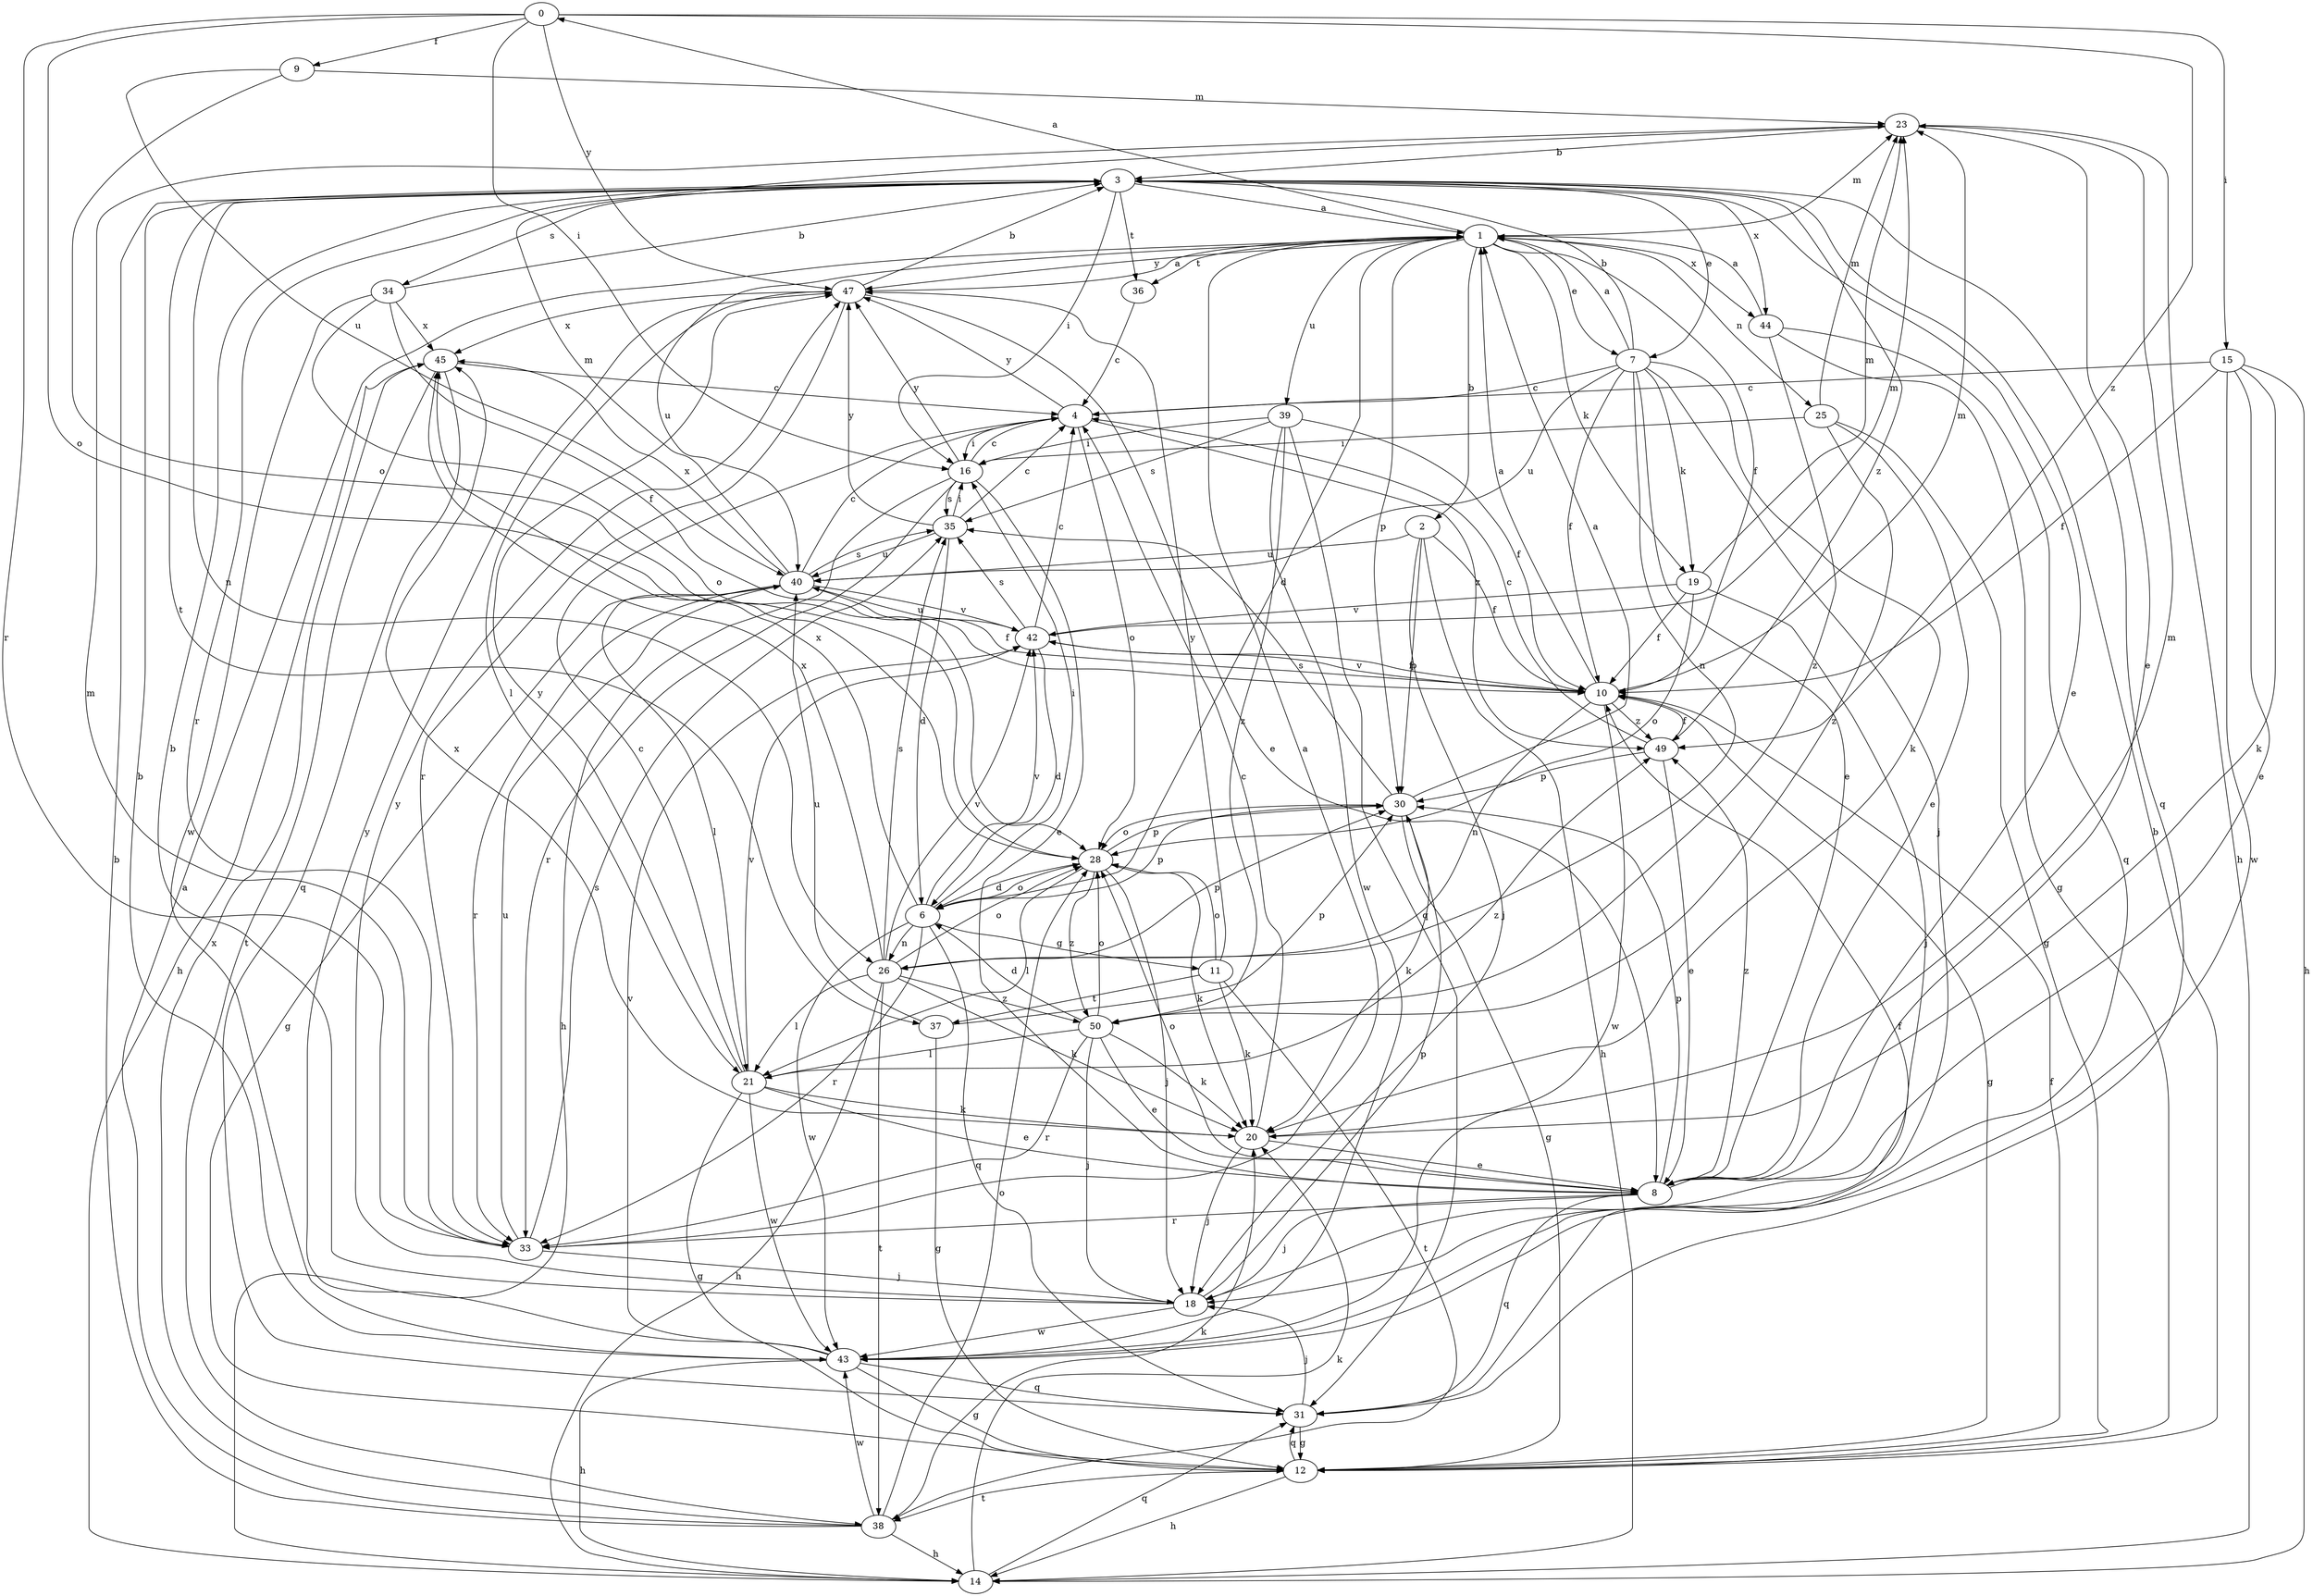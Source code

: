 strict digraph  {
0;
1;
2;
3;
4;
6;
7;
8;
9;
10;
11;
12;
14;
15;
16;
18;
19;
20;
21;
23;
25;
26;
28;
30;
31;
33;
34;
35;
36;
37;
38;
39;
40;
42;
43;
44;
45;
47;
49;
50;
0 -> 9  [label=f];
0 -> 15  [label=i];
0 -> 16  [label=i];
0 -> 28  [label=o];
0 -> 33  [label=r];
0 -> 47  [label=y];
0 -> 49  [label=z];
1 -> 0  [label=a];
1 -> 2  [label=b];
1 -> 6  [label=d];
1 -> 7  [label=e];
1 -> 10  [label=f];
1 -> 19  [label=k];
1 -> 23  [label=m];
1 -> 25  [label=n];
1 -> 30  [label=p];
1 -> 36  [label=t];
1 -> 39  [label=u];
1 -> 40  [label=u];
1 -> 44  [label=x];
1 -> 47  [label=y];
2 -> 10  [label=f];
2 -> 14  [label=h];
2 -> 18  [label=j];
2 -> 30  [label=p];
2 -> 40  [label=u];
3 -> 1  [label=a];
3 -> 7  [label=e];
3 -> 8  [label=e];
3 -> 16  [label=i];
3 -> 26  [label=n];
3 -> 31  [label=q];
3 -> 33  [label=r];
3 -> 34  [label=s];
3 -> 36  [label=t];
3 -> 37  [label=t];
3 -> 44  [label=x];
3 -> 49  [label=z];
4 -> 16  [label=i];
4 -> 28  [label=o];
4 -> 47  [label=y];
4 -> 49  [label=z];
6 -> 11  [label=g];
6 -> 16  [label=i];
6 -> 26  [label=n];
6 -> 28  [label=o];
6 -> 30  [label=p];
6 -> 31  [label=q];
6 -> 33  [label=r];
6 -> 42  [label=v];
6 -> 43  [label=w];
6 -> 45  [label=x];
7 -> 1  [label=a];
7 -> 3  [label=b];
7 -> 4  [label=c];
7 -> 8  [label=e];
7 -> 10  [label=f];
7 -> 18  [label=j];
7 -> 19  [label=k];
7 -> 20  [label=k];
7 -> 26  [label=n];
7 -> 40  [label=u];
8 -> 18  [label=j];
8 -> 28  [label=o];
8 -> 30  [label=p];
8 -> 31  [label=q];
8 -> 33  [label=r];
8 -> 49  [label=z];
9 -> 23  [label=m];
9 -> 28  [label=o];
9 -> 40  [label=u];
10 -> 1  [label=a];
10 -> 12  [label=g];
10 -> 23  [label=m];
10 -> 26  [label=n];
10 -> 42  [label=v];
10 -> 43  [label=w];
10 -> 49  [label=z];
11 -> 20  [label=k];
11 -> 28  [label=o];
11 -> 37  [label=t];
11 -> 38  [label=t];
11 -> 47  [label=y];
12 -> 3  [label=b];
12 -> 10  [label=f];
12 -> 14  [label=h];
12 -> 31  [label=q];
12 -> 38  [label=t];
14 -> 20  [label=k];
14 -> 31  [label=q];
15 -> 4  [label=c];
15 -> 8  [label=e];
15 -> 10  [label=f];
15 -> 14  [label=h];
15 -> 20  [label=k];
15 -> 43  [label=w];
16 -> 4  [label=c];
16 -> 8  [label=e];
16 -> 14  [label=h];
16 -> 33  [label=r];
16 -> 35  [label=s];
16 -> 47  [label=y];
18 -> 3  [label=b];
18 -> 30  [label=p];
18 -> 43  [label=w];
18 -> 47  [label=y];
19 -> 10  [label=f];
19 -> 18  [label=j];
19 -> 23  [label=m];
19 -> 28  [label=o];
19 -> 42  [label=v];
20 -> 4  [label=c];
20 -> 8  [label=e];
20 -> 18  [label=j];
20 -> 23  [label=m];
20 -> 45  [label=x];
21 -> 4  [label=c];
21 -> 8  [label=e];
21 -> 12  [label=g];
21 -> 20  [label=k];
21 -> 42  [label=v];
21 -> 43  [label=w];
21 -> 47  [label=y];
21 -> 49  [label=z];
23 -> 3  [label=b];
23 -> 8  [label=e];
23 -> 14  [label=h];
25 -> 8  [label=e];
25 -> 12  [label=g];
25 -> 16  [label=i];
25 -> 23  [label=m];
25 -> 50  [label=z];
26 -> 14  [label=h];
26 -> 20  [label=k];
26 -> 21  [label=l];
26 -> 28  [label=o];
26 -> 30  [label=p];
26 -> 35  [label=s];
26 -> 38  [label=t];
26 -> 42  [label=v];
26 -> 45  [label=x];
26 -> 50  [label=z];
28 -> 6  [label=d];
28 -> 18  [label=j];
28 -> 20  [label=k];
28 -> 21  [label=l];
28 -> 30  [label=p];
28 -> 50  [label=z];
30 -> 1  [label=a];
30 -> 12  [label=g];
30 -> 20  [label=k];
30 -> 28  [label=o];
30 -> 35  [label=s];
31 -> 12  [label=g];
31 -> 18  [label=j];
33 -> 1  [label=a];
33 -> 18  [label=j];
33 -> 23  [label=m];
33 -> 35  [label=s];
33 -> 40  [label=u];
34 -> 3  [label=b];
34 -> 10  [label=f];
34 -> 28  [label=o];
34 -> 43  [label=w];
34 -> 45  [label=x];
35 -> 4  [label=c];
35 -> 6  [label=d];
35 -> 16  [label=i];
35 -> 40  [label=u];
35 -> 47  [label=y];
36 -> 4  [label=c];
37 -> 12  [label=g];
37 -> 30  [label=p];
37 -> 40  [label=u];
38 -> 1  [label=a];
38 -> 3  [label=b];
38 -> 14  [label=h];
38 -> 20  [label=k];
38 -> 28  [label=o];
38 -> 43  [label=w];
38 -> 45  [label=x];
39 -> 10  [label=f];
39 -> 16  [label=i];
39 -> 31  [label=q];
39 -> 35  [label=s];
39 -> 43  [label=w];
39 -> 50  [label=z];
40 -> 4  [label=c];
40 -> 10  [label=f];
40 -> 12  [label=g];
40 -> 21  [label=l];
40 -> 23  [label=m];
40 -> 33  [label=r];
40 -> 35  [label=s];
40 -> 42  [label=v];
40 -> 45  [label=x];
42 -> 4  [label=c];
42 -> 6  [label=d];
42 -> 10  [label=f];
42 -> 23  [label=m];
42 -> 35  [label=s];
42 -> 40  [label=u];
43 -> 3  [label=b];
43 -> 10  [label=f];
43 -> 12  [label=g];
43 -> 14  [label=h];
43 -> 31  [label=q];
43 -> 42  [label=v];
43 -> 47  [label=y];
44 -> 1  [label=a];
44 -> 12  [label=g];
44 -> 31  [label=q];
44 -> 50  [label=z];
45 -> 4  [label=c];
45 -> 14  [label=h];
45 -> 31  [label=q];
45 -> 38  [label=t];
47 -> 1  [label=a];
47 -> 3  [label=b];
47 -> 8  [label=e];
47 -> 21  [label=l];
47 -> 33  [label=r];
47 -> 45  [label=x];
49 -> 4  [label=c];
49 -> 8  [label=e];
49 -> 10  [label=f];
49 -> 30  [label=p];
50 -> 6  [label=d];
50 -> 8  [label=e];
50 -> 18  [label=j];
50 -> 20  [label=k];
50 -> 21  [label=l];
50 -> 28  [label=o];
50 -> 33  [label=r];
}
